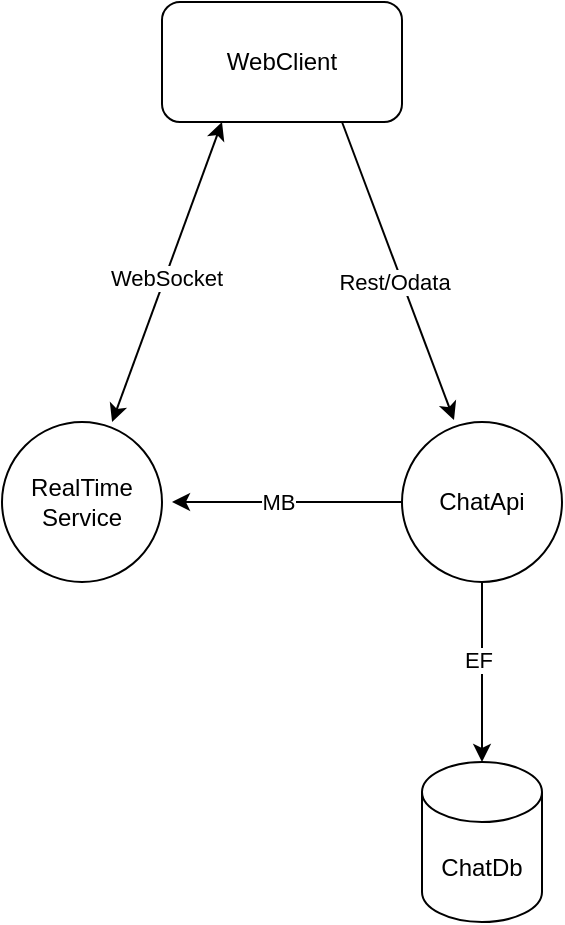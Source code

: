 <mxfile version="26.0.16">
  <diagram name="Page-1" id="An1fskVAoHkVLZswIZ07">
    <mxGraphModel dx="989" dy="538" grid="1" gridSize="10" guides="1" tooltips="1" connect="1" arrows="1" fold="1" page="1" pageScale="1" pageWidth="850" pageHeight="1100" background="none" math="0" shadow="0">
      <root>
        <mxCell id="0" />
        <mxCell id="1" parent="0" />
        <mxCell id="5xmopHjrIJc2-VeLdEm7-1" value="ChatDb" style="shape=cylinder3;whiteSpace=wrap;html=1;boundedLbl=1;backgroundOutline=1;size=15;" vertex="1" parent="1">
          <mxGeometry x="455" y="550" width="60" height="80" as="geometry" />
        </mxCell>
        <mxCell id="5xmopHjrIJc2-VeLdEm7-2" value="ChatApi" style="ellipse;whiteSpace=wrap;html=1;aspect=fixed;" vertex="1" parent="1">
          <mxGeometry x="445" y="380" width="80" height="80" as="geometry" />
        </mxCell>
        <mxCell id="5xmopHjrIJc2-VeLdEm7-4" value="RealTime Service" style="ellipse;whiteSpace=wrap;html=1;aspect=fixed;" vertex="1" parent="1">
          <mxGeometry x="245" y="380" width="80" height="80" as="geometry" />
        </mxCell>
        <mxCell id="5xmopHjrIJc2-VeLdEm7-5" value="WebClient" style="rounded=1;whiteSpace=wrap;html=1;" vertex="1" parent="1">
          <mxGeometry x="325" y="170" width="120" height="60" as="geometry" />
        </mxCell>
        <mxCell id="5xmopHjrIJc2-VeLdEm7-7" value="" style="endArrow=classic;html=1;rounded=0;exitX=0.75;exitY=1;exitDx=0;exitDy=0;entryX=0.325;entryY=-0.012;entryDx=0;entryDy=0;entryPerimeter=0;" edge="1" parent="1" source="5xmopHjrIJc2-VeLdEm7-5" target="5xmopHjrIJc2-VeLdEm7-2">
          <mxGeometry width="50" height="50" relative="1" as="geometry">
            <mxPoint x="400" y="430" as="sourcePoint" />
            <mxPoint x="450" y="380" as="targetPoint" />
          </mxGeometry>
        </mxCell>
        <mxCell id="5xmopHjrIJc2-VeLdEm7-12" value="Rest/Odata" style="edgeLabel;html=1;align=center;verticalAlign=middle;resizable=0;points=[];" vertex="1" connectable="0" parent="5xmopHjrIJc2-VeLdEm7-7">
          <mxGeometry x="0.056" y="-4" relative="1" as="geometry">
            <mxPoint as="offset" />
          </mxGeometry>
        </mxCell>
        <mxCell id="5xmopHjrIJc2-VeLdEm7-13" value="" style="endArrow=classic;startArrow=classic;html=1;rounded=0;entryX=0.25;entryY=1;entryDx=0;entryDy=0;exitX=0.688;exitY=0;exitDx=0;exitDy=0;exitPerimeter=0;" edge="1" parent="1" source="5xmopHjrIJc2-VeLdEm7-4" target="5xmopHjrIJc2-VeLdEm7-5">
          <mxGeometry width="50" height="50" relative="1" as="geometry">
            <mxPoint x="400" y="400" as="sourcePoint" />
            <mxPoint x="450" y="350" as="targetPoint" />
          </mxGeometry>
        </mxCell>
        <mxCell id="5xmopHjrIJc2-VeLdEm7-14" value="WebSocket" style="edgeLabel;html=1;align=center;verticalAlign=middle;resizable=0;points=[];" vertex="1" connectable="0" parent="5xmopHjrIJc2-VeLdEm7-13">
          <mxGeometry x="-0.038" relative="1" as="geometry">
            <mxPoint as="offset" />
          </mxGeometry>
        </mxCell>
        <mxCell id="5xmopHjrIJc2-VeLdEm7-15" value="" style="endArrow=classic;html=1;rounded=0;exitX=0;exitY=0.5;exitDx=0;exitDy=0;" edge="1" parent="1" source="5xmopHjrIJc2-VeLdEm7-2">
          <mxGeometry width="50" height="50" relative="1" as="geometry">
            <mxPoint x="410" y="390" as="sourcePoint" />
            <mxPoint x="330" y="420" as="targetPoint" />
          </mxGeometry>
        </mxCell>
        <mxCell id="5xmopHjrIJc2-VeLdEm7-16" value="MB" style="edgeLabel;html=1;align=center;verticalAlign=middle;resizable=0;points=[];" vertex="1" connectable="0" parent="5xmopHjrIJc2-VeLdEm7-15">
          <mxGeometry x="0.083" relative="1" as="geometry">
            <mxPoint as="offset" />
          </mxGeometry>
        </mxCell>
        <mxCell id="5xmopHjrIJc2-VeLdEm7-17" value="" style="endArrow=classic;html=1;rounded=0;exitX=0.5;exitY=1;exitDx=0;exitDy=0;" edge="1" parent="1" source="5xmopHjrIJc2-VeLdEm7-2" target="5xmopHjrIJc2-VeLdEm7-1">
          <mxGeometry width="50" height="50" relative="1" as="geometry">
            <mxPoint x="410" y="390" as="sourcePoint" />
            <mxPoint x="460" y="340" as="targetPoint" />
          </mxGeometry>
        </mxCell>
        <mxCell id="5xmopHjrIJc2-VeLdEm7-18" value="EF" style="edgeLabel;html=1;align=center;verticalAlign=middle;resizable=0;points=[];" vertex="1" connectable="0" parent="5xmopHjrIJc2-VeLdEm7-17">
          <mxGeometry x="-0.128" y="-2" relative="1" as="geometry">
            <mxPoint as="offset" />
          </mxGeometry>
        </mxCell>
      </root>
    </mxGraphModel>
  </diagram>
</mxfile>
